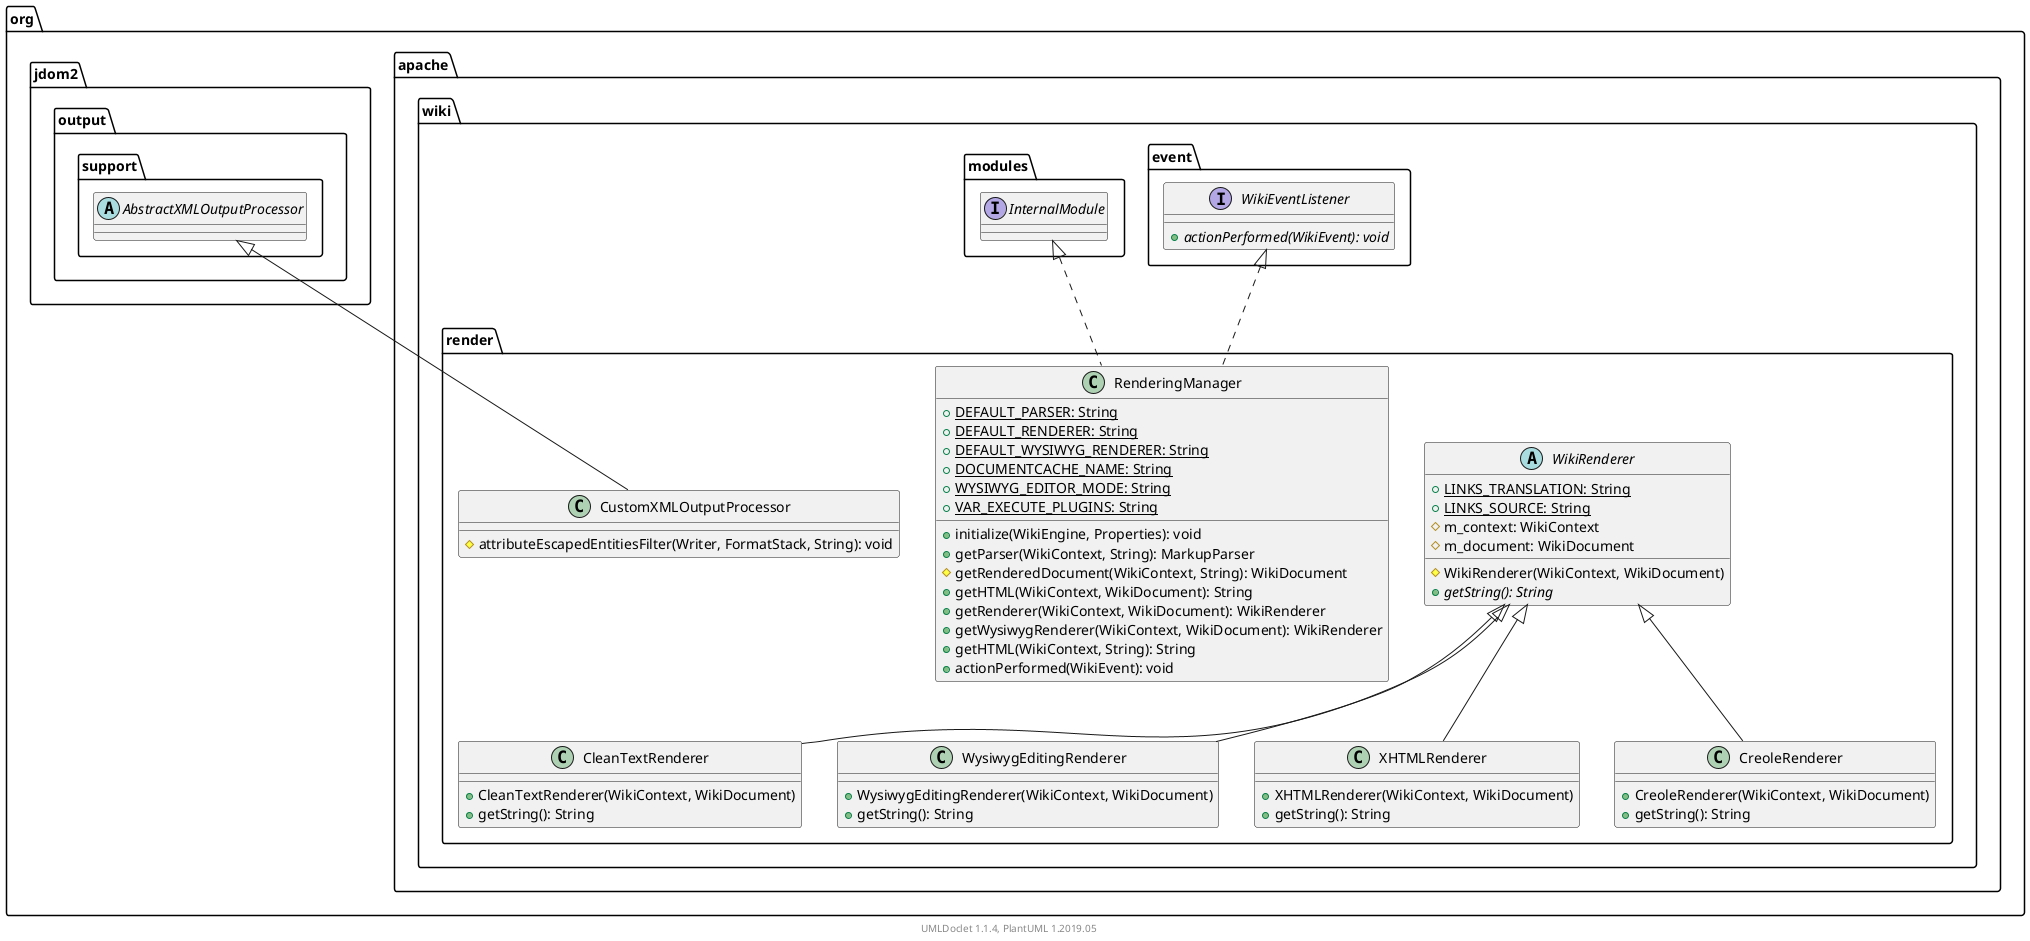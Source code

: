 @startuml

    namespace org.apache.wiki.render {

        class CleanTextRenderer [[CleanTextRenderer.html]] {
            +CleanTextRenderer(WikiContext, WikiDocument)
            +getString(): String
        }

        class WysiwygEditingRenderer [[WysiwygEditingRenderer.html]] {
            +WysiwygEditingRenderer(WikiContext, WikiDocument)
            +getString(): String
        }

        abstract class WikiRenderer [[WikiRenderer.html]] {
            {static} +LINKS_TRANSLATION: String
            {static} +LINKS_SOURCE: String
            #m_context: WikiContext
            #m_document: WikiDocument
            #WikiRenderer(WikiContext, WikiDocument)
            {abstract} +getString(): String
        }

        class XHTMLRenderer [[XHTMLRenderer.html]] {
            +XHTMLRenderer(WikiContext, WikiDocument)
            +getString(): String
        }

        class CustomXMLOutputProcessor [[CustomXMLOutputProcessor.html]] {
            #attributeEscapedEntitiesFilter(Writer, FormatStack, String): void
        }

        class RenderingManager [[RenderingManager.html]] {
            {static} +DEFAULT_PARSER: String
            {static} +DEFAULT_RENDERER: String
            {static} +DEFAULT_WYSIWYG_RENDERER: String
            {static} +DOCUMENTCACHE_NAME: String
            {static} +WYSIWYG_EDITOR_MODE: String
            {static} +VAR_EXECUTE_PLUGINS: String
            +initialize(WikiEngine, Properties): void
            +getParser(WikiContext, String): MarkupParser
            #getRenderedDocument(WikiContext, String): WikiDocument
            +getHTML(WikiContext, WikiDocument): String
            +getRenderer(WikiContext, WikiDocument): WikiRenderer
            +getWysiwygRenderer(WikiContext, WikiDocument): WikiRenderer
            +getHTML(WikiContext, String): String
            +actionPerformed(WikiEvent): void
        }

        class CreoleRenderer [[CreoleRenderer.html]] {
            +CreoleRenderer(WikiContext, WikiDocument)
            +getString(): String
        }

        WikiRenderer <|-- CleanTextRenderer

        WikiRenderer <|-- WysiwygEditingRenderer

        WikiRenderer <|-- XHTMLRenderer

        abstract class org.jdom2.output.support.AbstractXMLOutputProcessor
        org.jdom2.output.support.AbstractXMLOutputProcessor <|-- CustomXMLOutputProcessor

        interface org.apache.wiki.event.WikiEventListener {
            {abstract} +actionPerformed(WikiEvent): void
        }
        org.apache.wiki.event.WikiEventListener <|.. RenderingManager

        interface org.apache.wiki.modules.InternalModule
        org.apache.wiki.modules.InternalModule <|.. RenderingManager

        WikiRenderer <|-- CreoleRenderer

    }


    center footer UMLDoclet 1.1.4, PlantUML 1.2019.05
@enduml

